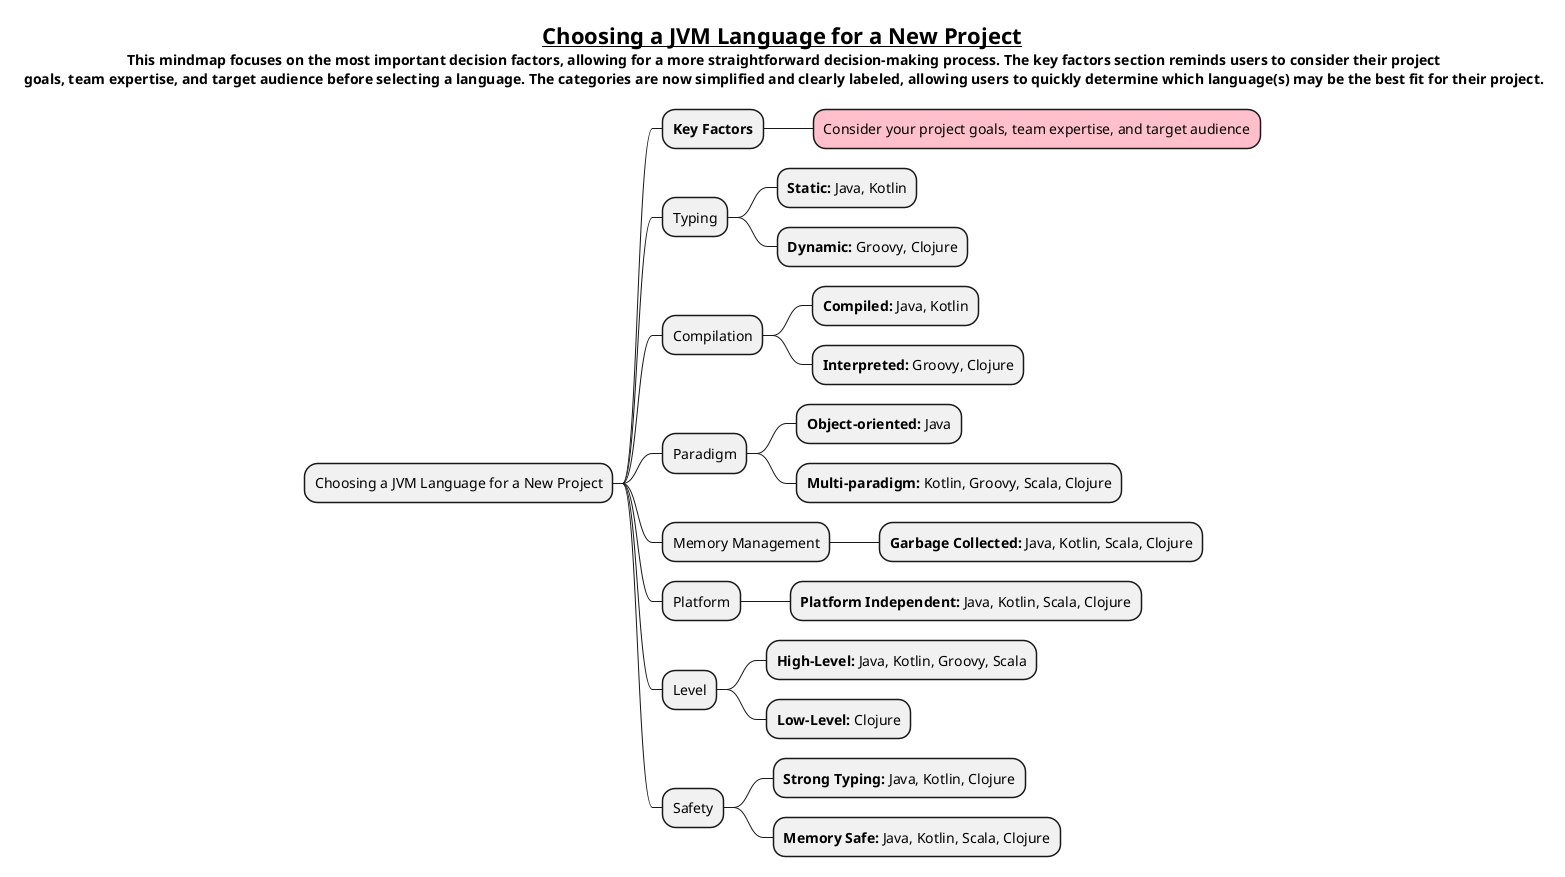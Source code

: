 @startmindmap
title = __Choosing a JVM Language for a New Project__ \n This mindmap focuses on the most important decision factors, allowing for a more straightforward decision-making process. The key factors section reminds users to consider their project\n goals, team expertise, and target audience before selecting a language. The categories are now simplified and clearly labeled, allowing users to quickly determine which language(s) may be the best fit for their project.







* Choosing a JVM Language for a New Project

** **Key Factors**
***[#pink] Consider your project goals, team expertise, and target audience

** Typing
*** **Static:** Java, Kotlin
*** **Dynamic:** Groovy, Clojure

** Compilation
*** **Compiled:** Java, Kotlin
*** **Interpreted:** Groovy, Clojure

** Paradigm
*** **Object-oriented:** Java
*** **Multi-paradigm:** Kotlin, Groovy, Scala, Clojure

** Memory Management
*** **Garbage Collected:** Java, Kotlin, Scala, Clojure

** Platform
*** **Platform Independent:** Java, Kotlin, Scala, Clojure

** Level
*** **High-Level:** Java, Kotlin, Groovy, Scala
*** **Low-Level:** Clojure

** Safety
*** **Strong Typing:** Java, Kotlin, Clojure
*** **Memory Safe:** Java, Kotlin, Scala, Clojure

@endmindmap
